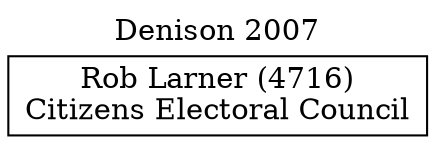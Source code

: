 // House preference flow
digraph "Rob Larner (4716)_Denison_2007" {
	graph [label="Denison 2007" labelloc=t mclimit=10]
	node [shape=box]
	"Rob Larner (4716)" [label="Rob Larner (4716)
Citizens Electoral Council"]
}
